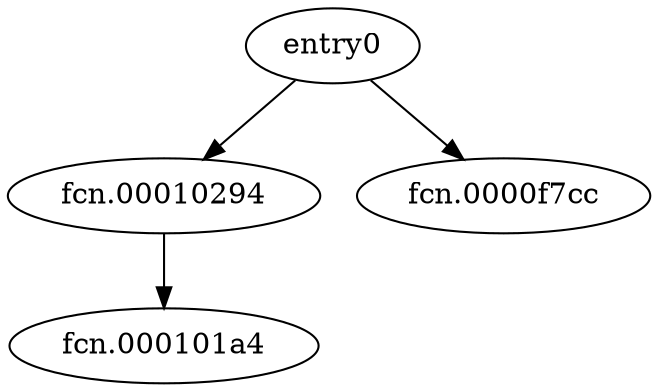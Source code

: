 digraph code {
  "0x0000f70c" [label="entry0"];
  "0x0000f70c" -> "0x00010294";
  "0x00010294" [label="fcn.00010294"];
  "0x0000f70c" -> "0x0000f7cc";
  "0x0000f7cc" [label="fcn.0000f7cc"];
  "0x00010294" [label="fcn.00010294"];
  "0x00010294" -> "0x000101a4";
  "0x000101a4" [label="fcn.000101a4"];
}